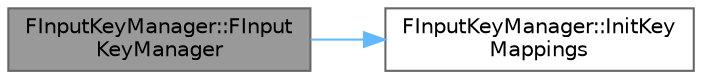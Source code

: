 digraph "FInputKeyManager::FInputKeyManager"
{
 // INTERACTIVE_SVG=YES
 // LATEX_PDF_SIZE
  bgcolor="transparent";
  edge [fontname=Helvetica,fontsize=10,labelfontname=Helvetica,labelfontsize=10];
  node [fontname=Helvetica,fontsize=10,shape=box,height=0.2,width=0.4];
  rankdir="LR";
  Node1 [id="Node000001",label="FInputKeyManager::FInput\lKeyManager",height=0.2,width=0.4,color="gray40", fillcolor="grey60", style="filled", fontcolor="black",tooltip=" "];
  Node1 -> Node2 [id="edge1_Node000001_Node000002",color="steelblue1",style="solid",tooltip=" "];
  Node2 [id="Node000002",label="FInputKeyManager::InitKey\lMappings",height=0.2,width=0.4,color="grey40", fillcolor="white", style="filled",URL="$d8/dec/structFInputKeyManager.html#a5eee29cde5af4b9d339035b5edabb13d",tooltip=" "];
}
